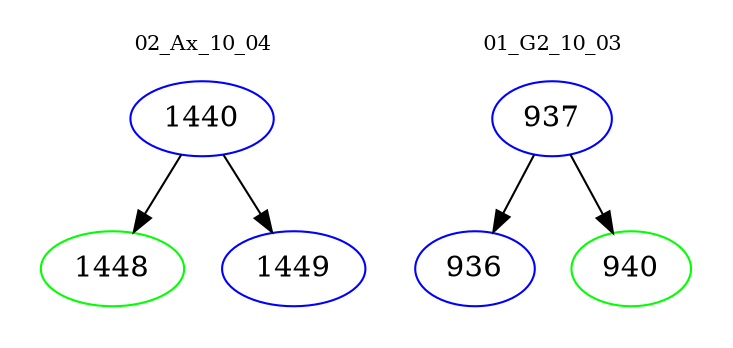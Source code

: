 digraph{
subgraph cluster_0 {
color = white
label = "02_Ax_10_04";
fontsize=10;
T0_1440 [label="1440", color="blue"]
T0_1440 -> T0_1448 [color="black"]
T0_1448 [label="1448", color="green"]
T0_1440 -> T0_1449 [color="black"]
T0_1449 [label="1449", color="blue"]
}
subgraph cluster_1 {
color = white
label = "01_G2_10_03";
fontsize=10;
T1_937 [label="937", color="blue"]
T1_937 -> T1_936 [color="black"]
T1_936 [label="936", color="blue"]
T1_937 -> T1_940 [color="black"]
T1_940 [label="940", color="green"]
}
}
